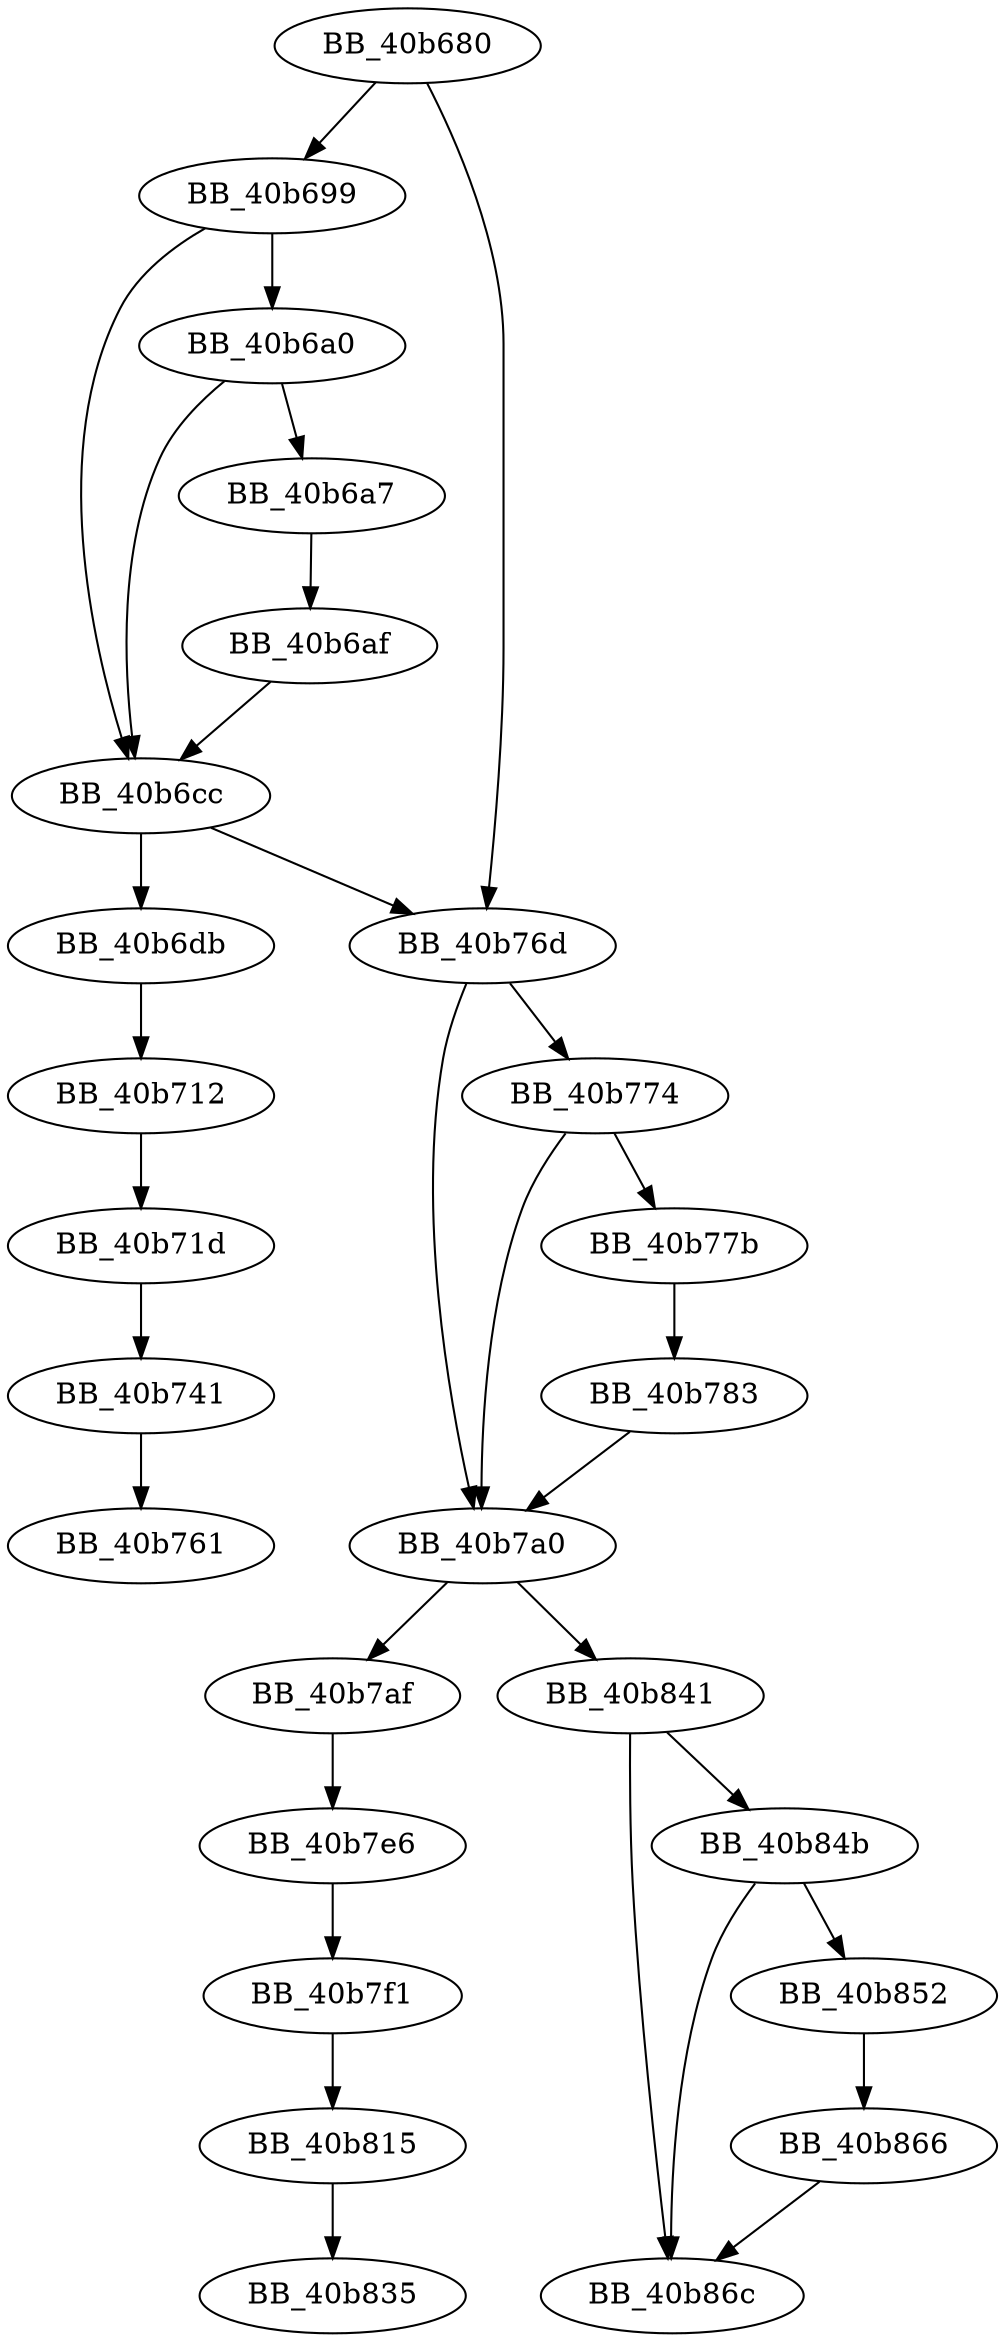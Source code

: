 DiGraph sub_40B680{
BB_40b680->BB_40b699
BB_40b680->BB_40b76d
BB_40b699->BB_40b6a0
BB_40b699->BB_40b6cc
BB_40b6a0->BB_40b6a7
BB_40b6a0->BB_40b6cc
BB_40b6a7->BB_40b6af
BB_40b6af->BB_40b6cc
BB_40b6cc->BB_40b6db
BB_40b6cc->BB_40b76d
BB_40b6db->BB_40b712
BB_40b712->BB_40b71d
BB_40b71d->BB_40b741
BB_40b741->BB_40b761
BB_40b76d->BB_40b774
BB_40b76d->BB_40b7a0
BB_40b774->BB_40b77b
BB_40b774->BB_40b7a0
BB_40b77b->BB_40b783
BB_40b783->BB_40b7a0
BB_40b7a0->BB_40b7af
BB_40b7a0->BB_40b841
BB_40b7af->BB_40b7e6
BB_40b7e6->BB_40b7f1
BB_40b7f1->BB_40b815
BB_40b815->BB_40b835
BB_40b841->BB_40b84b
BB_40b841->BB_40b86c
BB_40b84b->BB_40b852
BB_40b84b->BB_40b86c
BB_40b852->BB_40b866
BB_40b866->BB_40b86c
}
